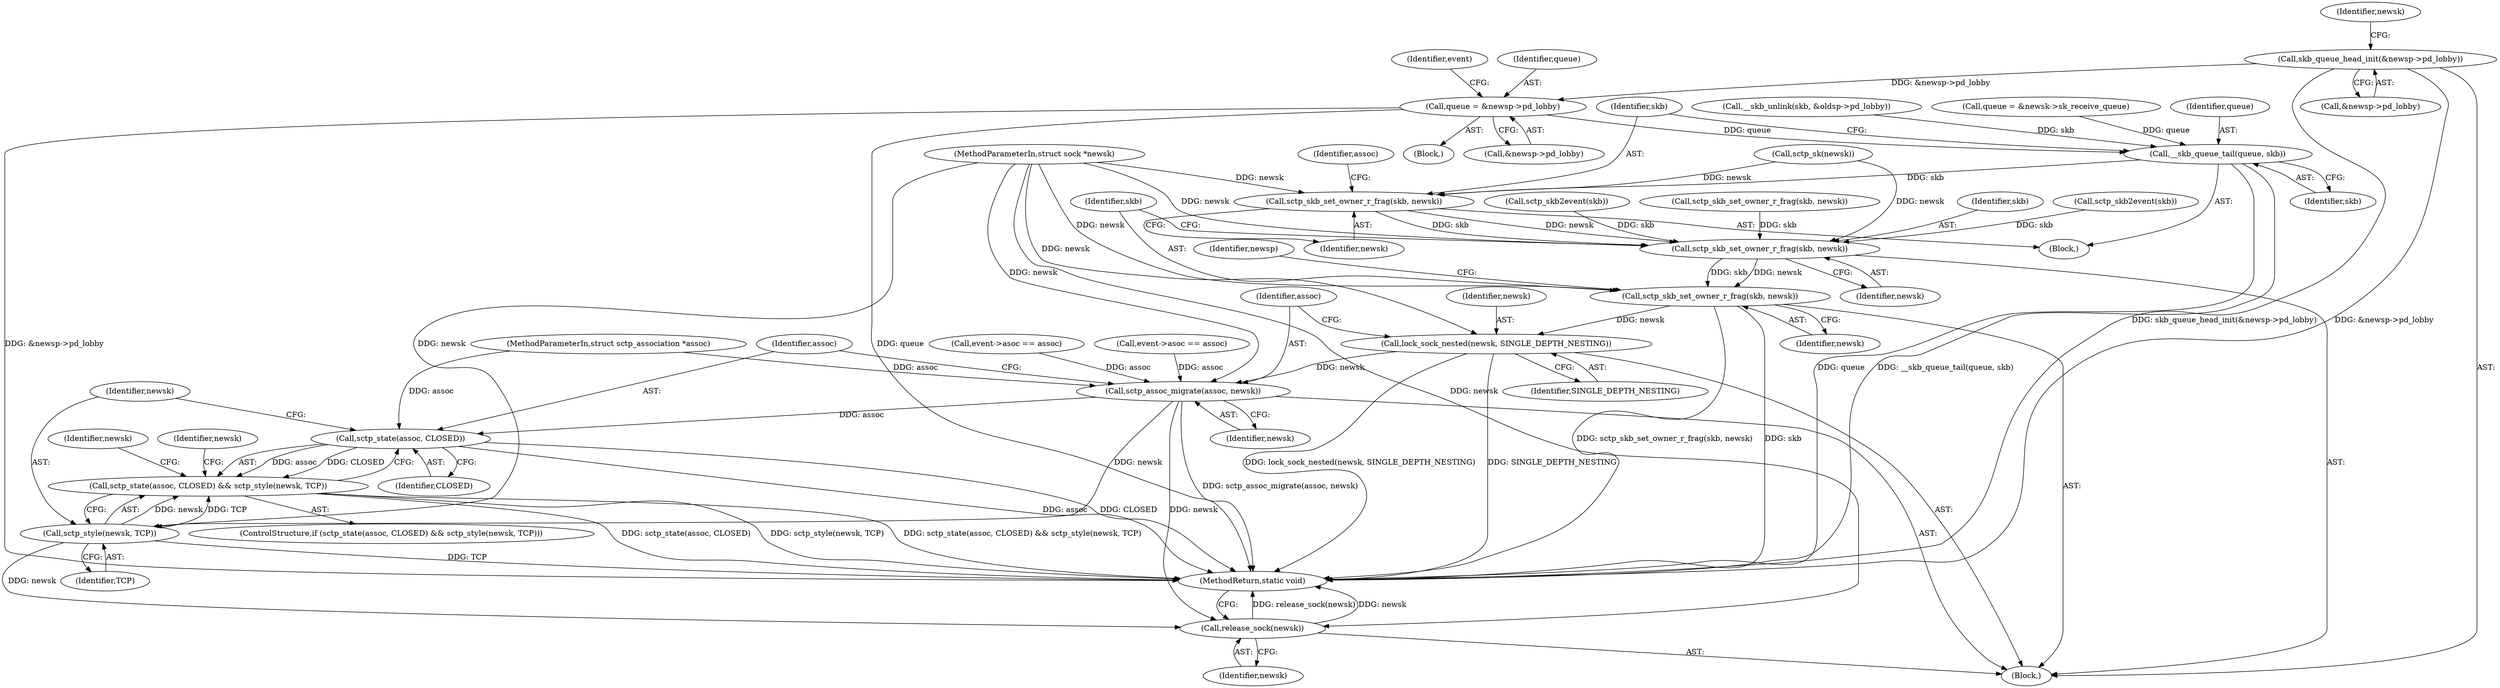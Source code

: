digraph "0_linux_2d45a02d0166caf2627fe91897c6ffc3b19514c4_2@pointer" {
"1000264" [label="(Call,skb_queue_head_init(&newsp->pd_lobby))"];
"1000296" [label="(Call,queue = &newsp->pd_lobby)"];
"1000327" [label="(Call,__skb_queue_tail(queue, skb))"];
"1000330" [label="(Call,sctp_skb_set_owner_r_frag(skb, newsk))"];
"1000342" [label="(Call,sctp_skb_set_owner_r_frag(skb, newsk))"];
"1000345" [label="(Call,sctp_skb_set_owner_r_frag(skb, newsk))"];
"1000353" [label="(Call,lock_sock_nested(newsk, SINGLE_DEPTH_NESTING))"];
"1000356" [label="(Call,sctp_assoc_migrate(assoc, newsk))"];
"1000361" [label="(Call,sctp_state(assoc, CLOSED))"];
"1000360" [label="(Call,sctp_state(assoc, CLOSED) && sctp_style(newsk, TCP))"];
"1000364" [label="(Call,sctp_style(newsk, TCP))"];
"1000377" [label="(Call,release_sock(newsk))"];
"1000312" [label="(Call,sctp_skb2event(skb))"];
"1000347" [label="(Identifier,newsk)"];
"1000361" [label="(Call,sctp_state(assoc, CLOSED))"];
"1000261" [label="(Call,sctp_skb_set_owner_r_frag(skb, newsk))"];
"1000265" [label="(Call,&newsp->pd_lobby)"];
"1000365" [label="(Identifier,newsk)"];
"1000362" [label="(Identifier,assoc)"];
"1000273" [label="(Identifier,newsk)"];
"1000303" [label="(Call,queue = &newsk->sk_receive_queue)"];
"1000295" [label="(Block,)"];
"1000330" [label="(Call,sctp_skb_set_owner_r_frag(skb, newsk))"];
"1000329" [label="(Identifier,skb)"];
"1000327" [label="(Call,__skb_queue_tail(queue, skb))"];
"1000353" [label="(Call,lock_sock_nested(newsk, SINGLE_DEPTH_NESTING))"];
"1000364" [label="(Call,sctp_style(newsk, TCP))"];
"1000332" [label="(Identifier,newsk)"];
"1000355" [label="(Identifier,SINGLE_DEPTH_NESTING)"];
"1000119" [label="(Block,)"];
"1000311" [label="(Identifier,event)"];
"1000342" [label="(Call,sctp_skb_set_owner_r_frag(skb, newsk))"];
"1000243" [label="(Call,event->asoc == assoc)"];
"1000296" [label="(Call,queue = &newsp->pd_lobby)"];
"1000374" [label="(Identifier,newsk)"];
"1000356" [label="(Call,sctp_assoc_migrate(assoc, newsk))"];
"1000272" [label="(Call,sctp_sk(newsk))"];
"1000358" [label="(Identifier,newsk)"];
"1000264" [label="(Call,skb_queue_head_init(&newsp->pd_lobby))"];
"1000343" [label="(Identifier,skb)"];
"1000336" [label="(Identifier,assoc)"];
"1000360" [label="(Call,sctp_state(assoc, CLOSED) && sctp_style(newsk, TCP))"];
"1000377" [label="(Call,release_sock(newsk))"];
"1000297" [label="(Identifier,queue)"];
"1000331" [label="(Identifier,skb)"];
"1000350" [label="(Identifier,newsp)"];
"1000363" [label="(Identifier,CLOSED)"];
"1000359" [label="(ControlStructure,if (sctp_state(assoc, CLOSED) && sctp_style(newsk, TCP)))"];
"1000379" [label="(MethodReturn,static void)"];
"1000378" [label="(Identifier,newsk)"];
"1000345" [label="(Call,sctp_skb_set_owner_r_frag(skb, newsk))"];
"1000116" [label="(MethodParameterIn,struct sock *newsk)"];
"1000328" [label="(Identifier,queue)"];
"1000298" [label="(Call,&newsp->pd_lobby)"];
"1000354" [label="(Identifier,newsk)"];
"1000357" [label="(Identifier,assoc)"];
"1000346" [label="(Identifier,skb)"];
"1000315" [label="(Call,event->asoc == assoc)"];
"1000321" [label="(Call,__skb_unlink(skb, &oldsp->pd_lobby))"];
"1000344" [label="(Identifier,newsk)"];
"1000240" [label="(Call,sctp_skb2event(skb))"];
"1000366" [label="(Identifier,TCP)"];
"1000369" [label="(Identifier,newsk)"];
"1000320" [label="(Block,)"];
"1000117" [label="(MethodParameterIn,struct sctp_association *assoc)"];
"1000264" -> "1000119"  [label="AST: "];
"1000264" -> "1000265"  [label="CFG: "];
"1000265" -> "1000264"  [label="AST: "];
"1000273" -> "1000264"  [label="CFG: "];
"1000264" -> "1000379"  [label="DDG: &newsp->pd_lobby"];
"1000264" -> "1000379"  [label="DDG: skb_queue_head_init(&newsp->pd_lobby)"];
"1000264" -> "1000296"  [label="DDG: &newsp->pd_lobby"];
"1000296" -> "1000295"  [label="AST: "];
"1000296" -> "1000298"  [label="CFG: "];
"1000297" -> "1000296"  [label="AST: "];
"1000298" -> "1000296"  [label="AST: "];
"1000311" -> "1000296"  [label="CFG: "];
"1000296" -> "1000379"  [label="DDG: queue"];
"1000296" -> "1000379"  [label="DDG: &newsp->pd_lobby"];
"1000296" -> "1000327"  [label="DDG: queue"];
"1000327" -> "1000320"  [label="AST: "];
"1000327" -> "1000329"  [label="CFG: "];
"1000328" -> "1000327"  [label="AST: "];
"1000329" -> "1000327"  [label="AST: "];
"1000331" -> "1000327"  [label="CFG: "];
"1000327" -> "1000379"  [label="DDG: queue"];
"1000327" -> "1000379"  [label="DDG: __skb_queue_tail(queue, skb)"];
"1000303" -> "1000327"  [label="DDG: queue"];
"1000321" -> "1000327"  [label="DDG: skb"];
"1000327" -> "1000330"  [label="DDG: skb"];
"1000330" -> "1000320"  [label="AST: "];
"1000330" -> "1000332"  [label="CFG: "];
"1000331" -> "1000330"  [label="AST: "];
"1000332" -> "1000330"  [label="AST: "];
"1000336" -> "1000330"  [label="CFG: "];
"1000272" -> "1000330"  [label="DDG: newsk"];
"1000116" -> "1000330"  [label="DDG: newsk"];
"1000330" -> "1000342"  [label="DDG: skb"];
"1000330" -> "1000342"  [label="DDG: newsk"];
"1000342" -> "1000119"  [label="AST: "];
"1000342" -> "1000344"  [label="CFG: "];
"1000343" -> "1000342"  [label="AST: "];
"1000344" -> "1000342"  [label="AST: "];
"1000346" -> "1000342"  [label="CFG: "];
"1000312" -> "1000342"  [label="DDG: skb"];
"1000261" -> "1000342"  [label="DDG: skb"];
"1000240" -> "1000342"  [label="DDG: skb"];
"1000272" -> "1000342"  [label="DDG: newsk"];
"1000116" -> "1000342"  [label="DDG: newsk"];
"1000342" -> "1000345"  [label="DDG: skb"];
"1000342" -> "1000345"  [label="DDG: newsk"];
"1000345" -> "1000119"  [label="AST: "];
"1000345" -> "1000347"  [label="CFG: "];
"1000346" -> "1000345"  [label="AST: "];
"1000347" -> "1000345"  [label="AST: "];
"1000350" -> "1000345"  [label="CFG: "];
"1000345" -> "1000379"  [label="DDG: skb"];
"1000345" -> "1000379"  [label="DDG: sctp_skb_set_owner_r_frag(skb, newsk)"];
"1000116" -> "1000345"  [label="DDG: newsk"];
"1000345" -> "1000353"  [label="DDG: newsk"];
"1000353" -> "1000119"  [label="AST: "];
"1000353" -> "1000355"  [label="CFG: "];
"1000354" -> "1000353"  [label="AST: "];
"1000355" -> "1000353"  [label="AST: "];
"1000357" -> "1000353"  [label="CFG: "];
"1000353" -> "1000379"  [label="DDG: lock_sock_nested(newsk, SINGLE_DEPTH_NESTING)"];
"1000353" -> "1000379"  [label="DDG: SINGLE_DEPTH_NESTING"];
"1000116" -> "1000353"  [label="DDG: newsk"];
"1000353" -> "1000356"  [label="DDG: newsk"];
"1000356" -> "1000119"  [label="AST: "];
"1000356" -> "1000358"  [label="CFG: "];
"1000357" -> "1000356"  [label="AST: "];
"1000358" -> "1000356"  [label="AST: "];
"1000362" -> "1000356"  [label="CFG: "];
"1000356" -> "1000379"  [label="DDG: sctp_assoc_migrate(assoc, newsk)"];
"1000315" -> "1000356"  [label="DDG: assoc"];
"1000243" -> "1000356"  [label="DDG: assoc"];
"1000117" -> "1000356"  [label="DDG: assoc"];
"1000116" -> "1000356"  [label="DDG: newsk"];
"1000356" -> "1000361"  [label="DDG: assoc"];
"1000356" -> "1000364"  [label="DDG: newsk"];
"1000356" -> "1000377"  [label="DDG: newsk"];
"1000361" -> "1000360"  [label="AST: "];
"1000361" -> "1000363"  [label="CFG: "];
"1000362" -> "1000361"  [label="AST: "];
"1000363" -> "1000361"  [label="AST: "];
"1000365" -> "1000361"  [label="CFG: "];
"1000360" -> "1000361"  [label="CFG: "];
"1000361" -> "1000379"  [label="DDG: assoc"];
"1000361" -> "1000379"  [label="DDG: CLOSED"];
"1000361" -> "1000360"  [label="DDG: assoc"];
"1000361" -> "1000360"  [label="DDG: CLOSED"];
"1000117" -> "1000361"  [label="DDG: assoc"];
"1000360" -> "1000359"  [label="AST: "];
"1000360" -> "1000364"  [label="CFG: "];
"1000364" -> "1000360"  [label="AST: "];
"1000369" -> "1000360"  [label="CFG: "];
"1000374" -> "1000360"  [label="CFG: "];
"1000360" -> "1000379"  [label="DDG: sctp_state(assoc, CLOSED)"];
"1000360" -> "1000379"  [label="DDG: sctp_style(newsk, TCP)"];
"1000360" -> "1000379"  [label="DDG: sctp_state(assoc, CLOSED) && sctp_style(newsk, TCP)"];
"1000364" -> "1000360"  [label="DDG: newsk"];
"1000364" -> "1000360"  [label="DDG: TCP"];
"1000364" -> "1000366"  [label="CFG: "];
"1000365" -> "1000364"  [label="AST: "];
"1000366" -> "1000364"  [label="AST: "];
"1000364" -> "1000379"  [label="DDG: TCP"];
"1000116" -> "1000364"  [label="DDG: newsk"];
"1000364" -> "1000377"  [label="DDG: newsk"];
"1000377" -> "1000119"  [label="AST: "];
"1000377" -> "1000378"  [label="CFG: "];
"1000378" -> "1000377"  [label="AST: "];
"1000379" -> "1000377"  [label="CFG: "];
"1000377" -> "1000379"  [label="DDG: release_sock(newsk)"];
"1000377" -> "1000379"  [label="DDG: newsk"];
"1000116" -> "1000377"  [label="DDG: newsk"];
}

